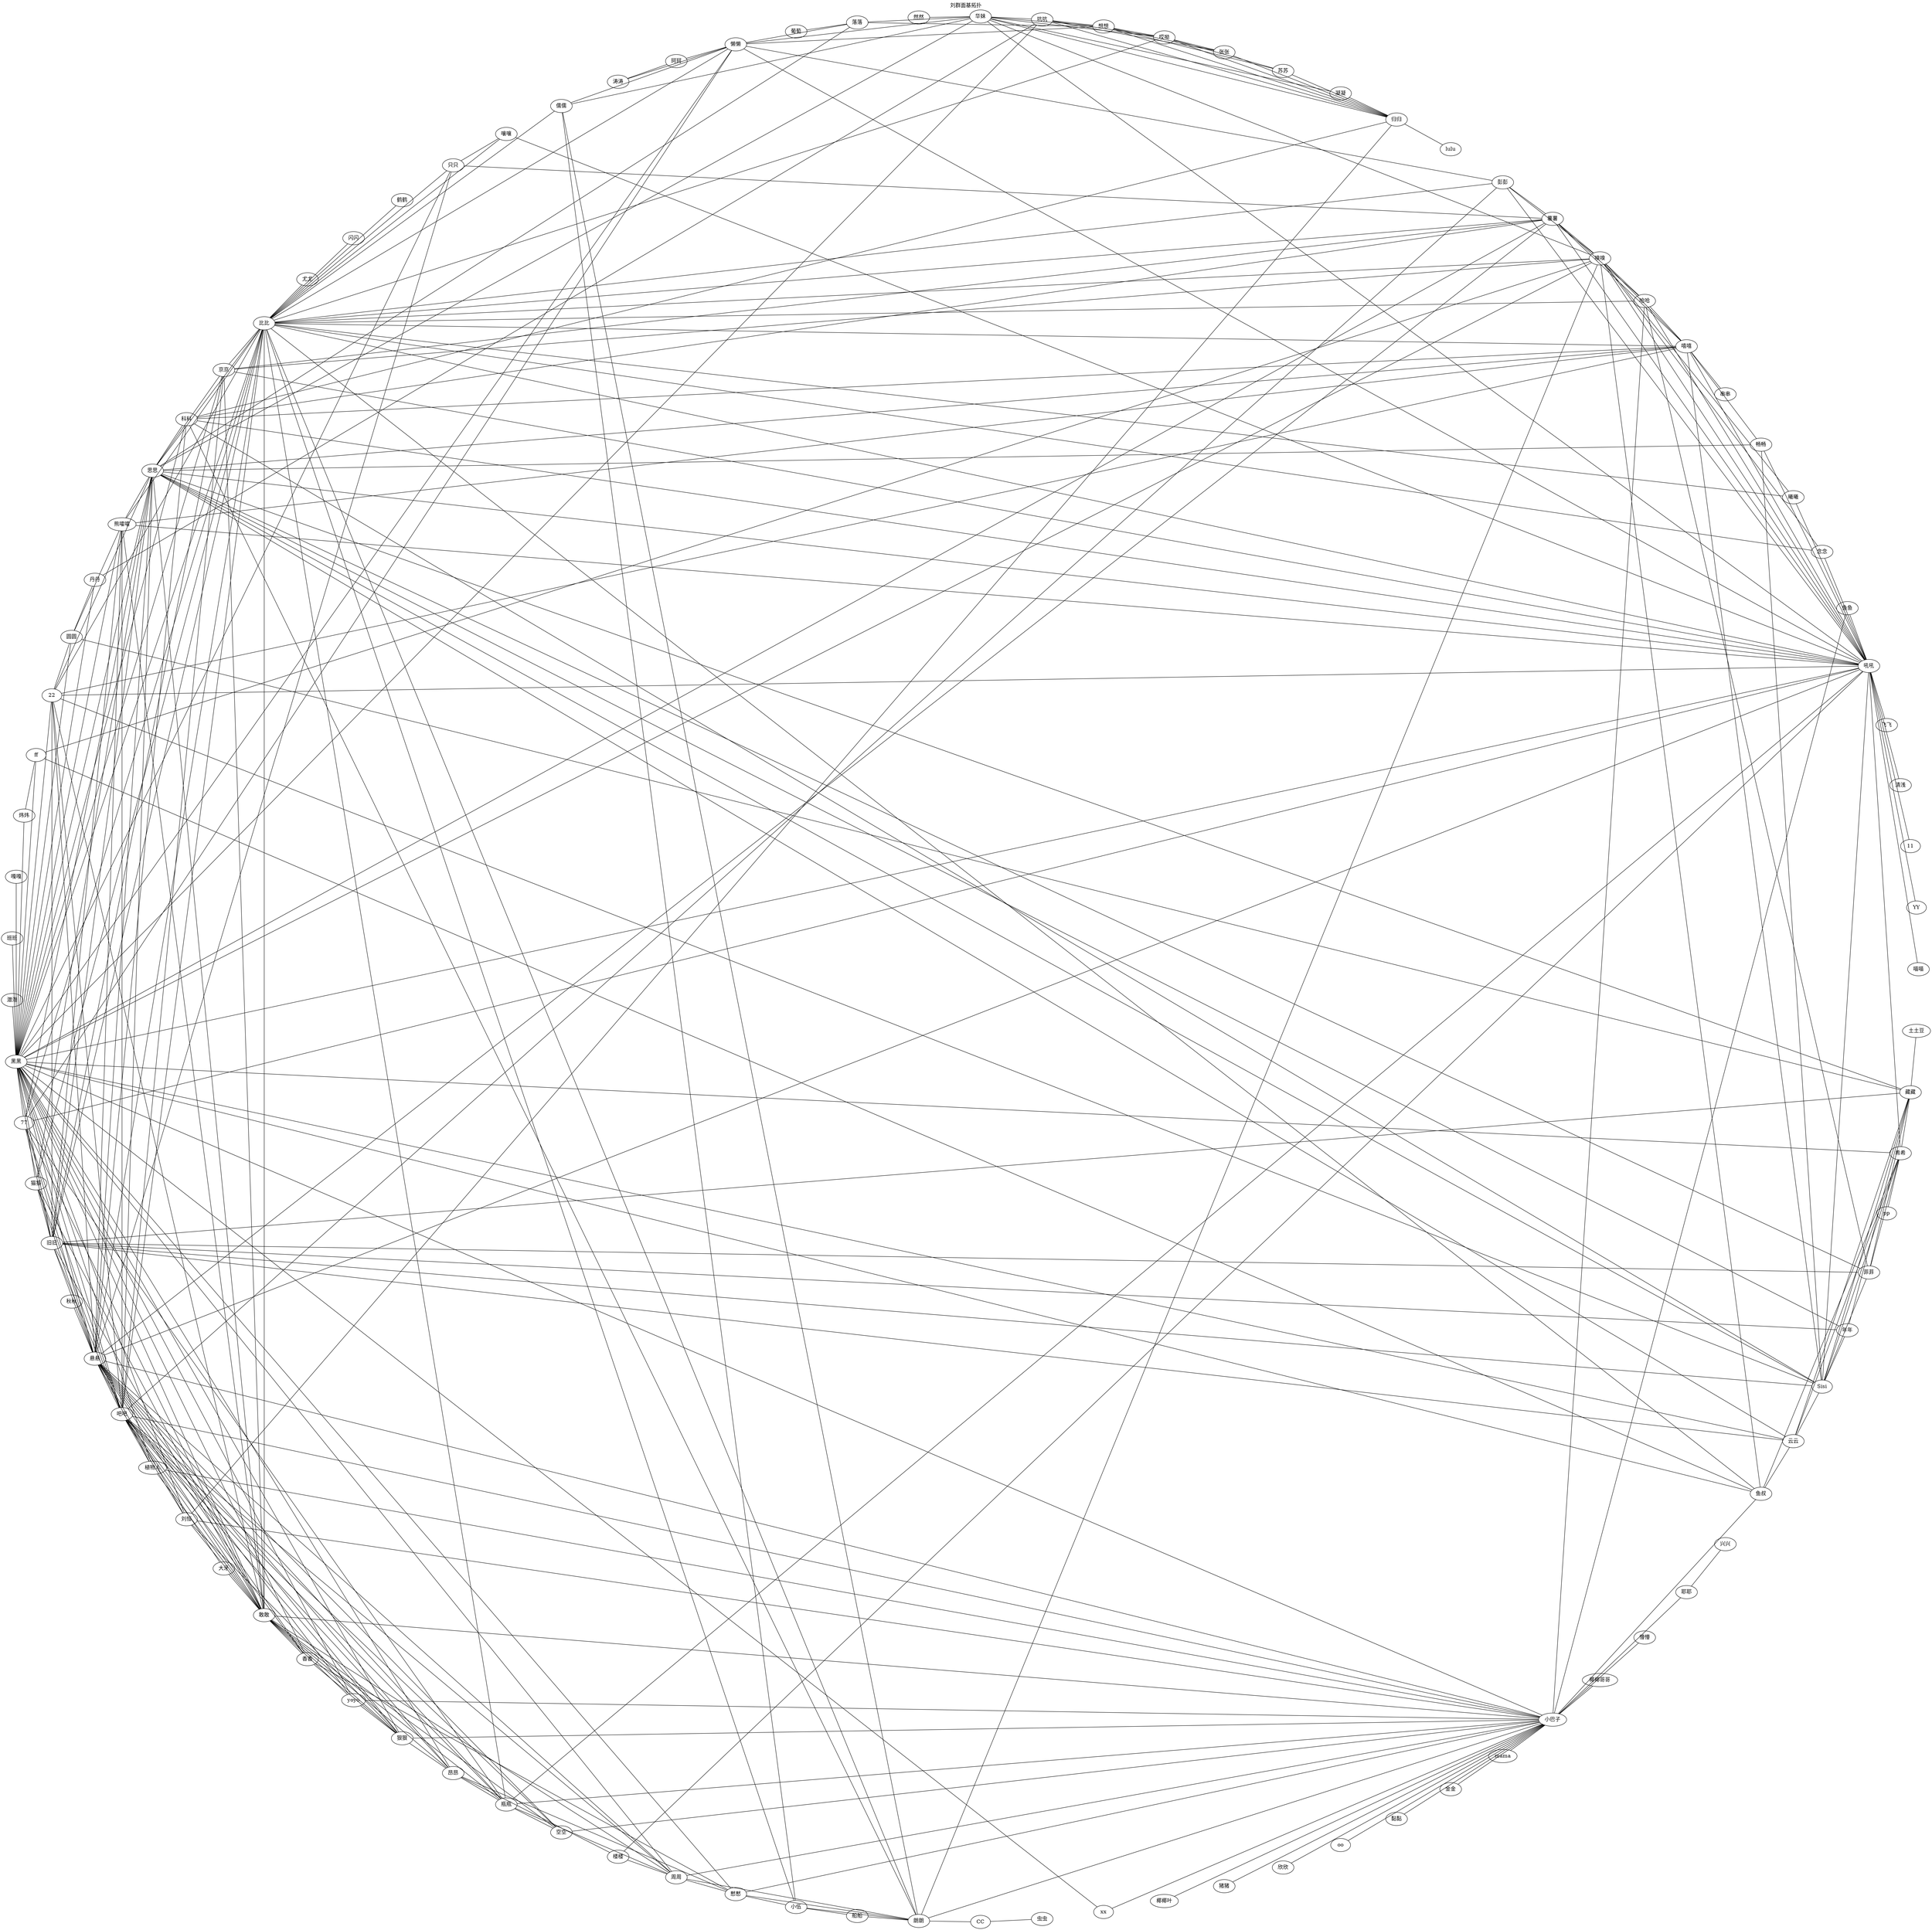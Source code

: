 
strict graph {

    label="刘群面基拓扑"
    labelloc="t"
    layout="circo"
    oneblock=true

    
    藏藏 -- 希希
藏藏 -- 云云
藏藏 -- Sisi
藏藏 -- 思思
藏藏 -- 年年
藏藏 -- 旧旧
藏藏 -- 圆圆
藏藏 -- 菲菲
藏藏 -- 土土豆
比比 -- 吼吼
比比 -- 只只
比比 -- 嚷嚷
比比 -- 瓶瓶
比比 -- 吧吧
比比 -- 彭彭
比比 -- 鹤鹤
比比 -- 小伍
比比 -- 闪闪
比比 -- 尤尤
比比 -- 敢敢
比比 -- 悬悬
比比 -- 猫猫
比比 -- 旧旧
比比 -- 黑黑
比比 -- 77
比比 -- 思思
比比 -- 22
比比 -- 熊嚯嚯
比比 -- 京京
比比 -- 哎呦
比比 -- 朗朗
比比 -- 儒儒
比比 -- 懒懒
比比 -- 嘻嘻
比比 -- 嗅嗅
比比 -- 哈哈
比比 -- 薯薯
比比 -- 鱼叔
比比 -- 曦曦
比比 -- 念念
旧旧 -- 藏藏
旧旧 -- 思思
旧旧 -- Sisi
旧旧 -- 云云
旧旧 -- 年年
旧旧 -- 菲菲
旧旧 -- 比比
旧旧 -- 吧吧
旧旧 -- 敢敢
旧旧 -- 黑黑
旧旧 -- 77
旧旧 -- 悬悬
旧旧 -- 猫猫
旧旧 -- 22
旧旧 -- 熊嚯嚯
旧旧 -- 京京
圆圆 -- 黑黑
圆圆 -- 藏藏
圆圆 -- 丹丹
圆圆 -- 熊嚯嚯
圆圆 -- 22
ff -- 嗅嗅
ff -- 黑黑
ff -- 鱼叔
懒懒 -- 77
懒懒 -- 黑黑
懒懒 -- 吼吼
敢敢 -- 吧吧
敢敢 -- 空空
敢敢 -- 周周
敢敢 -- 小巴子
敢敢 -- 比比
敢敢 -- 瓶瓶
敢敢 -- 旧旧
敢敢 -- 黑黑
敢敢 -- 悬悬
敢敢 -- 77
敢敢 -- 猫猫
敢敢 -- 22
敢敢 -- 熊嚯嚯
敢敢 -- 京京
敢敢 -- 昂昂
敢敢 -- 狠狠
敢敢 -- 香香
敢敢 -- 思思
敢敢 -- 刘恒
敢敢 -- 植物人
敢敢 -- yoyo
敢敢 -- 大牙
瓶瓶 -- 吧吧
瓶瓶 -- 敢敢
瓶瓶 -- 周周
瓶瓶 -- 空空
瓶瓶 -- 吼吼
瓶瓶 -- 77
瓶瓶 -- 悬悬
瓶瓶 -- 昂昂
瓶瓶 -- 小巴子
瓶瓶 -- 比比
串串 -- 嘻嘻
朗朗 -- CC
朗朗 -- 小伍
朗朗 -- 船船
朗朗 -- 周周
朗朗 -- 儒儒
朗朗 -- 科科
朗朗 -- 嗅嗅
朗朗 -- 比比
朗朗 -- 慭慭
狠狠 -- 吧吧
狠狠 -- 小巴子
狠狠 -- 黑黑
狠狠 -- 香香
狠狠 -- 刘恒
狠狠 -- 昂昂
狠狠 -- 敢敢
狠狠 -- yoyo
狠狠 -- 悬悬
吧吧 -- 植物人
吧吧 -- 比比
吧吧 -- 敢敢
吧吧 -- 黑黑
吧吧 -- 悬悬
吧吧 -- 周周
吧吧 -- 空空
吧吧 -- 大牙
吧吧 -- 77
吧吧 -- 昂昂
吧吧 -- 京京
吧吧 -- 22
吧吧 -- 熊嚯嚯
吧吧 -- 刘恒
吧吧 -- 香香
吧吧 -- 狠狠
吧吧 -- 瓶瓶
吧吧 -- 猫猫
吧吧 -- 旧旧
吧吧 -- 思思
吧吧 -- 彭彭
吧吧 -- 小巴子
Sisi -- 吼吼
Sisi -- 嘻嘻
Sisi -- 科科
Sisi -- 思思
Sisi -- 22
Sisi -- 畅畅
Sisi -- 旧旧
Sisi -- 希希
Sisi -- 年年
Sisi -- 云云
Sisi -- 菲菲
Sisi -- 藏藏
小伍 -- 慭慭
小伍 -- 朗朗
小伍 -- 儒儒
小伍 -- 比比
小伍 -- 船船
CC -- 朗朗
CC -- 虫虫
悬悬 -- 香香
悬悬 -- 旧旧
悬悬 -- 77
悬悬 -- 黑黑
悬悬 -- 只只
悬悬 -- 吼吼
悬悬 -- 科科
悬悬 -- 22
悬悬 -- 比比
悬悬 -- 猫猫
悬悬 -- 吧吧
悬悬 -- 小巴子
悬悬 -- 刘恒
悬悬 -- 熊嚯嚯
悬悬 -- 秋秋
悬悬 -- 敢敢
悬悬 -- yoyo
悬悬 -- 思思
悬悬 -- 周周
悬悬 -- 空空
悬悬 -- 昂昂
悬悬 -- 植物人
悬悬 -- 瓶瓶
悬悬 -- 狠狠
希希 -- 黑黑
希希 -- 藏藏
希希 -- 菲菲
希希 -- 云云
希希 -- Sisi
希希 -- 鱼叔
希希 -- 吼吼
希希 -- pp
嘻嘻 -- 吼吼
嘻嘻 -- 科科
嘻嘻 -- Sisi
嘻嘻 -- 思思
嘻嘻 -- 串串
嘻嘻 -- 畅畅
嘻嘻 -- 22
嘻嘻 -- 熊嚯嚯
嘻嘻 -- 哈哈
落落 -- 思思
落落 -- 葡萄
落落 -- 想想
落落 -- 懒懒
落落 -- 华妹
思思 -- 藏藏
思思 -- 旧旧
思思 -- Sisi
思思 -- 云云
思思 -- 年年
思思 -- 菲菲
思思 -- 比比
思思 -- 吧吧
思思 -- 敢敢
思思 -- 黑黑
思思 -- 77
思思 -- 悬悬
思思 -- 猫猫
思思 -- 22
思思 -- 熊嚯嚯
思思 -- 京京
思思 -- 吼吼
思思 -- 科科
思思 -- 嘻嘻
思思 -- 畅畅
思思 -- 落落
思思 -- 华妹
吼吼 -- 比比
吼吼 -- 黑黑
吼吼 -- 嚷嚷
吼吼 -- 科科
吼吼 -- 薯薯
吼吼 -- 悬悬
吼吼 -- 嘻嘻
吼吼 -- 22
吼吼 -- 熊嚯嚯
吼吼 -- 思思
吼吼 -- 畅畅
吼吼 -- 喵喵
吼吼 -- Sisi
吼吼 -- YY
吼吼 -- 77
吼吼 -- 懒懒
吼吼 -- 11
吼吼 -- 瓶瓶
吼吼 -- 楼楼
吼吼 -- 清浅
吼吼 -- 飞飞
吼吼 -- 华妹
吼吼 -- 彭彭
吼吼 -- 哈哈
吼吼 -- 鱼鱼
吼吼 -- 曦曦
吼吼 -- 嗅嗅
吼吼 -- 念念
吼吼 -- 京京
归归 -- 哎呦
归归 -- 刘恒
归归 -- 苏苏
归归 -- lulu
归归 -- 凝凝
归归 -- 科科
归归 -- 想想
归归 -- 坑坑
归归 -- 华妹
归归 -- 张张
慭慭 -- 小伍
慭慭 -- 昂昂
慭慭 -- 周周
慭慭 -- 小巴子
慭慭 -- 香香
慭慭 -- 黑黑
哎呦 -- 华妹
哎呦 -- 归归
嚷嚷 -- 只只
嚷嚷 -- 比比
嚷嚷 -- 吼吼
华妹 -- 哎呦
华妹 -- 落落
华妹 -- 然然
华妹 -- 思思
华妹 -- 凝凝
云云 -- 鱼叔
鱼叔 -- 嗅嗅
鱼叔 -- 黑黑
鱼叔 -- 希希
薯薯 -- 黑黑
薯薯 -- 悬悬
薯薯 -- 只只
薯薯 -- 吼吼
薯薯 -- 科科
薯薯 -- 比比
薯薯 -- 彭彭
薯薯 -- 嘻嘻
薯薯 -- 哈哈
薯薯 -- 嗅嗅
薯薯 -- 京京
黑黑 -- 悬悬
黑黑 -- 吼吼
黑黑 -- 科科
黑黑 -- 薯薯
黑黑 -- 只只
黑黑 -- 嘎嘎
黑黑 -- 吧吧
黑黑 -- 敢敢
黑黑 -- 昂昂
黑黑 -- 周周
黑黑 -- 慭慭
黑黑 -- 刘恒
黑黑 -- 香香
黑黑 -- 狠狠
黑黑 -- 圆圆
黑黑 -- 77
黑黑 -- 猫猫
黑黑 -- 旧旧
黑黑 -- 比比
黑黑 -- 思思
黑黑 -- 22
黑黑 -- 熊嚯嚯
黑黑 -- yoyo
黑黑 -- 京京
黑黑 -- 希希
黑黑 -- 班班
黑黑 -- 植物人
黑黑 -- 云云
黑黑 -- 鱼叔
黑黑 -- ff
黑黑 -- 小巴子
黑黑 -- 嗅嗅
黑黑 -- xx
黑黑 -- 懒懒
小巴子 -- 周周
小巴子 -- 吧吧
小巴子 -- 植物人
小巴子 -- 敢敢
小巴子 -- 刘恒
小巴子 -- 瓶瓶
小巴子 -- 黑黑
小巴子 -- 狠狠
小巴子 -- 悬悬
小巴子 -- 空空
小巴子 -- 慭慭
小巴子 -- 椰椰叶
ff -- 炜炜
黑黑 -- 炜炜
想想 -- 归归
想想 -- 哎呦
哈哈 -- 菲菲
想想 -- 坑坑
想想 -- 落落
涛涛 -- 懒懒
楼楼 -- 昂昂
楼楼 -- 周周
想想 -- 华妹
想想 -- 苏苏
想想 -- 张张
黑黑 -- 潜潜
黑黑 -- 丹丹
懒懒 -- 彭彭
想想 -- 懒懒
懒懒 -- 华妹
懒懒 -- 儒儒
懒懒 -- 想想
华妹 -- 儒儒
坑坑 -- 黑黑
坑坑 -- 丹丹
坑坑 -- 想想
坑坑 -- 归归
坑坑 -- 哎呦
坑坑 -- 华妹
坑坑 -- 张张
哎呦 -- 苏苏
哎呦 -- 张张
哎呦 -- 坑坑
哎呦 -- 想想
儒儒 -- 朗朗
儒儒 -- 比比
儒儒 -- 小伍
儒儒 -- 华妹
儒儒 -- 懒懒
珂珂 -- 涛涛
珂珂 -- 懒懒
小巴子 -- 猪猪
小巴子 -- 欣欣
小巴子 -- oo
小巴子 -- 哈哈
小巴子 -- 朗朗
小巴子 -- yoyo
小巴子 -- 黏黏
小巴子 -- xx
小巴子 -- 金金
小巴子 -- mama
小巴子 -- 耶耶
小巴子 -- 懵懵
小巴子 -- 椰椰哥哥
嗅嗅 -- ff
嗅嗅 -- 黑黑
嗅嗅 -- 鱼叔
嗅嗅 -- 朗朗
嗅嗅 -- 彭彭
嗅嗅 -- 哈哈
嗅嗅 -- 比比
嗅嗅 -- 嘻嘻
嗅嗅 -- 吼吼
嗅嗅 -- 薯薯
嗅嗅 -- 曦曦
嗅嗅 -- 京京
嗅嗅 -- 念念
嗅嗅 -- 华妹
兴兴 -- 耶耶
小巴子 -- 鱼鱼
鱼叔 -- 云云
鱼叔 -- 小巴子
鱼叔 -- ff
藏藏 -- 希希
藏藏 -- 云云
藏藏 -- Sisi
藏藏 -- 思思
藏藏 -- 年年
藏藏 -- 旧旧
藏藏 -- 圆圆
藏藏 -- 菲菲
藏藏 -- 土土豆
比比 -- 吼吼
比比 -- 只只
比比 -- 嚷嚷
比比 -- 瓶瓶
比比 -- 吧吧
比比 -- 彭彭
比比 -- 鹤鹤
比比 -- 小伍
比比 -- 闪闪
比比 -- 尤尤
比比 -- 敢敢
比比 -- 悬悬
比比 -- 猫猫
比比 -- 旧旧
比比 -- 黑黑
比比 -- 77
比比 -- 思思
比比 -- 22
比比 -- 熊嚯嚯
比比 -- 京京
比比 -- 哎呦
比比 -- 朗朗
比比 -- 儒儒
比比 -- 懒懒
比比 -- 嘻嘻
比比 -- 嗅嗅
比比 -- 哈哈
比比 -- 薯薯
比比 -- 鱼叔
比比 -- 曦曦
比比 -- 念念
旧旧 -- 藏藏
旧旧 -- 思思
旧旧 -- Sisi
旧旧 -- 云云
旧旧 -- 年年
旧旧 -- 菲菲
旧旧 -- 比比
旧旧 -- 吧吧
旧旧 -- 敢敢
旧旧 -- 黑黑
旧旧 -- 77
旧旧 -- 悬悬
旧旧 -- 猫猫
旧旧 -- 22
旧旧 -- 熊嚯嚯
旧旧 -- 京京
圆圆 -- 黑黑
圆圆 -- 藏藏
圆圆 -- 丹丹
圆圆 -- 熊嚯嚯
圆圆 -- 22
ff -- 嗅嗅
ff -- 黑黑
ff -- 鱼叔
懒懒 -- 77
懒懒 -- 黑黑
懒懒 -- 吼吼
敢敢 -- 吧吧
敢敢 -- 空空
敢敢 -- 周周
敢敢 -- 小巴子
敢敢 -- 比比
敢敢 -- 瓶瓶
敢敢 -- 旧旧
敢敢 -- 黑黑
敢敢 -- 悬悬
敢敢 -- 77
敢敢 -- 猫猫
敢敢 -- 22
敢敢 -- 熊嚯嚯
敢敢 -- 京京
敢敢 -- 昂昂
敢敢 -- 狠狠
敢敢 -- 香香
敢敢 -- 思思
敢敢 -- 刘恒
敢敢 -- 植物人
敢敢 -- yoyo
敢敢 -- 大牙
瓶瓶 -- 吧吧
瓶瓶 -- 敢敢
瓶瓶 -- 周周
瓶瓶 -- 空空
瓶瓶 -- 吼吼
瓶瓶 -- 77
瓶瓶 -- 悬悬
瓶瓶 -- 昂昂
瓶瓶 -- 小巴子
瓶瓶 -- 比比
串串 -- 嘻嘻
朗朗 -- CC
朗朗 -- 小伍
朗朗 -- 船船
朗朗 -- 周周
朗朗 -- 儒儒
朗朗 -- 科科
朗朗 -- 嗅嗅
朗朗 -- 比比
朗朗 -- 慭慭
狠狠 -- 吧吧
狠狠 -- 小巴子
狠狠 -- 黑黑
狠狠 -- 香香
狠狠 -- 刘恒
狠狠 -- 昂昂
狠狠 -- 敢敢
狠狠 -- yoyo
狠狠 -- 悬悬
吧吧 -- 植物人
吧吧 -- 比比
吧吧 -- 敢敢
吧吧 -- 黑黑
吧吧 -- 悬悬
吧吧 -- 周周
吧吧 -- 空空
吧吧 -- 大牙
吧吧 -- 77
吧吧 -- 昂昂
吧吧 -- 京京
吧吧 -- 22
吧吧 -- 熊嚯嚯
吧吧 -- 刘恒
吧吧 -- 香香
吧吧 -- 狠狠
吧吧 -- 瓶瓶
吧吧 -- 猫猫
吧吧 -- 旧旧
吧吧 -- 思思
吧吧 -- 彭彭
吧吧 -- 小巴子
Sisi -- 吼吼
Sisi -- 嘻嘻
Sisi -- 科科
Sisi -- 思思
Sisi -- 22
Sisi -- 畅畅
Sisi -- 旧旧
Sisi -- 希希
Sisi -- 年年
Sisi -- 云云
Sisi -- 菲菲
Sisi -- 藏藏
小伍 -- 慭慭
小伍 -- 朗朗
小伍 -- 儒儒
小伍 -- 比比
小伍 -- 船船
CC -- 朗朗
CC -- 虫虫
悬悬 -- 香香
悬悬 -- 旧旧
悬悬 -- 77
悬悬 -- 黑黑
悬悬 -- 只只
悬悬 -- 吼吼
悬悬 -- 科科
悬悬 -- 22
悬悬 -- 比比
悬悬 -- 猫猫
悬悬 -- 吧吧
悬悬 -- 小巴子
悬悬 -- 刘恒
悬悬 -- 熊嚯嚯
悬悬 -- 秋秋
悬悬 -- 敢敢
悬悬 -- yoyo
悬悬 -- 思思
悬悬 -- 周周
悬悬 -- 空空
悬悬 -- 昂昂
悬悬 -- 植物人
悬悬 -- 瓶瓶
悬悬 -- 狠狠
希希 -- 黑黑
希希 -- 藏藏
希希 -- 菲菲
希希 -- 云云
希希 -- Sisi
希希 -- 鱼叔
希希 -- 吼吼
希希 -- pp
嘻嘻 -- 吼吼
嘻嘻 -- 科科
嘻嘻 -- Sisi
嘻嘻 -- 思思
嘻嘻 -- 串串
嘻嘻 -- 畅畅
嘻嘻 -- 22
嘻嘻 -- 熊嚯嚯
嘻嘻 -- 哈哈
落落 -- 思思
落落 -- 葡萄
落落 -- 想想
落落 -- 懒懒
落落 -- 华妹
思思 -- 藏藏
思思 -- 旧旧
思思 -- Sisi
思思 -- 云云
思思 -- 年年
思思 -- 菲菲
思思 -- 比比
思思 -- 吧吧
思思 -- 敢敢
思思 -- 黑黑
思思 -- 77
思思 -- 悬悬
思思 -- 猫猫
思思 -- 22
思思 -- 熊嚯嚯
思思 -- 京京
思思 -- 吼吼
思思 -- 科科
思思 -- 嘻嘻
思思 -- 畅畅
思思 -- 落落
思思 -- 华妹
吼吼 -- 比比
吼吼 -- 黑黑
吼吼 -- 嚷嚷
吼吼 -- 科科
吼吼 -- 薯薯
吼吼 -- 悬悬
吼吼 -- 嘻嘻
吼吼 -- 22
吼吼 -- 熊嚯嚯
吼吼 -- 思思
吼吼 -- 畅畅
吼吼 -- 喵喵
吼吼 -- Sisi
吼吼 -- YY
吼吼 -- 77
吼吼 -- 懒懒
吼吼 -- 11
吼吼 -- 瓶瓶
吼吼 -- 楼楼
吼吼 -- 清浅
吼吼 -- 飞飞
吼吼 -- 华妹
吼吼 -- 彭彭
吼吼 -- 哈哈
吼吼 -- 鱼鱼
吼吼 -- 曦曦
吼吼 -- 嗅嗅
吼吼 -- 念念
吼吼 -- 京京
归归 -- 哎呦
归归 -- 刘恒
归归 -- 苏苏
归归 -- lulu
归归 -- 凝凝
归归 -- 科科
归归 -- 想想
归归 -- 坑坑
归归 -- 华妹
归归 -- 张张
慭慭 -- 小伍
慭慭 -- 昂昂
慭慭 -- 周周
慭慭 -- 小巴子
慭慭 -- 香香
慭慭 -- 黑黑
哎呦 -- 华妹
哎呦 -- 归归
嚷嚷 -- 只只
嚷嚷 -- 比比
嚷嚷 -- 吼吼
华妹 -- 哎呦
华妹 -- 落落
华妹 -- 然然
华妹 -- 思思
华妹 -- 凝凝
云云 -- 鱼叔
鱼叔 -- 嗅嗅
鱼叔 -- 黑黑
鱼叔 -- 希希
薯薯 -- 黑黑
薯薯 -- 悬悬
薯薯 -- 只只
薯薯 -- 吼吼
薯薯 -- 科科
薯薯 -- 比比
薯薯 -- 彭彭
薯薯 -- 嘻嘻
薯薯 -- 哈哈
薯薯 -- 嗅嗅
薯薯 -- 京京
黑黑 -- 悬悬
黑黑 -- 吼吼
黑黑 -- 科科
黑黑 -- 薯薯
黑黑 -- 只只
黑黑 -- 嘎嘎
黑黑 -- 吧吧
黑黑 -- 敢敢
黑黑 -- 昂昂
黑黑 -- 周周
黑黑 -- 慭慭
黑黑 -- 刘恒
黑黑 -- 香香
黑黑 -- 狠狠
黑黑 -- 圆圆
黑黑 -- 77
黑黑 -- 猫猫
黑黑 -- 旧旧
黑黑 -- 比比
黑黑 -- 思思
黑黑 -- 22
黑黑 -- 熊嚯嚯
黑黑 -- yoyo
黑黑 -- 京京
黑黑 -- 希希
黑黑 -- 班班
黑黑 -- 植物人
黑黑 -- 云云
黑黑 -- 鱼叔
黑黑 -- ff
黑黑 -- 小巴子
黑黑 -- 嗅嗅
黑黑 -- xx
黑黑 -- 懒懒
小巴子 -- 周周
小巴子 -- 吧吧
小巴子 -- 植物人
小巴子 -- 敢敢
小巴子 -- 刘恒
小巴子 -- 瓶瓶
小巴子 -- 黑黑
小巴子 -- 狠狠
小巴子 -- 悬悬
小巴子 -- 空空
小巴子 -- 慭慭
小巴子 -- 椰椰叶
ff -- 炜炜
黑黑 -- 炜炜
想想 -- 归归
想想 -- 哎呦
哈哈 -- 菲菲
想想 -- 坑坑
想想 -- 落落
涛涛 -- 懒懒
楼楼 -- 昂昂
楼楼 -- 周周
想想 -- 华妹
想想 -- 苏苏
想想 -- 张张
黑黑 -- 潜潜
黑黑 -- 丹丹
懒懒 -- 彭彭
想想 -- 懒懒
懒懒 -- 华妹
懒懒 -- 儒儒
懒懒 -- 想想
华妹 -- 儒儒
坑坑 -- 黑黑
坑坑 -- 丹丹
坑坑 -- 想想
坑坑 -- 归归
坑坑 -- 哎呦
坑坑 -- 华妹
坑坑 -- 张张
哎呦 -- 苏苏
哎呦 -- 张张
哎呦 -- 坑坑
哎呦 -- 想想
儒儒 -- 朗朗
儒儒 -- 比比
儒儒 -- 小伍
儒儒 -- 华妹
儒儒 -- 懒懒
珂珂 -- 涛涛
珂珂 -- 懒懒
小巴子 -- 猪猪
小巴子 -- 欣欣
小巴子 -- oo
小巴子 -- 哈哈
小巴子 -- 朗朗
小巴子 -- yoyo
小巴子 -- 黏黏
小巴子 -- xx
小巴子 -- 金金
小巴子 -- mama
小巴子 -- 耶耶
小巴子 -- 懵懵
小巴子 -- 椰椰哥哥
嗅嗅 -- ff
嗅嗅 -- 黑黑
嗅嗅 -- 鱼叔
嗅嗅 -- 朗朗
嗅嗅 -- 彭彭
嗅嗅 -- 哈哈
嗅嗅 -- 比比
嗅嗅 -- 嘻嘻
嗅嗅 -- 吼吼
嗅嗅 -- 薯薯
嗅嗅 -- 曦曦
嗅嗅 -- 京京
嗅嗅 -- 念念
嗅嗅 -- 华妹
兴兴 -- 耶耶
小巴子 -- 鱼鱼
鱼叔 -- 云云
鱼叔 -- 小巴子
鱼叔 -- ff
藏藏 -- 希希
藏藏 -- 云云
藏藏 -- Sisi
藏藏 -- 思思
藏藏 -- 年年
藏藏 -- 旧旧
藏藏 -- 圆圆
藏藏 -- 菲菲
藏藏 -- 土土豆
比比 -- 吼吼
比比 -- 只只
比比 -- 嚷嚷
比比 -- 瓶瓶
比比 -- 吧吧
比比 -- 彭彭
比比 -- 鹤鹤
比比 -- 小伍
比比 -- 闪闪
比比 -- 尤尤
比比 -- 敢敢
比比 -- 悬悬
比比 -- 猫猫
比比 -- 旧旧
比比 -- 黑黑
比比 -- 77
比比 -- 思思
比比 -- 22
比比 -- 熊嚯嚯
比比 -- 京京
比比 -- 哎呦
比比 -- 朗朗
比比 -- 儒儒
比比 -- 懒懒
比比 -- 嘻嘻
比比 -- 嗅嗅
比比 -- 哈哈
比比 -- 薯薯
比比 -- 鱼叔
比比 -- 曦曦
比比 -- 念念
旧旧 -- 藏藏
旧旧 -- 思思
旧旧 -- Sisi
旧旧 -- 云云
旧旧 -- 年年
旧旧 -- 菲菲
旧旧 -- 比比
旧旧 -- 吧吧
旧旧 -- 敢敢
旧旧 -- 黑黑
旧旧 -- 77
旧旧 -- 悬悬
旧旧 -- 猫猫
旧旧 -- 22
旧旧 -- 熊嚯嚯
旧旧 -- 京京
圆圆 -- 黑黑
圆圆 -- 藏藏
圆圆 -- 丹丹
圆圆 -- 熊嚯嚯
圆圆 -- 22
ff -- 嗅嗅
ff -- 黑黑
ff -- 鱼叔
懒懒 -- 77
懒懒 -- 黑黑
懒懒 -- 吼吼
敢敢 -- 吧吧
敢敢 -- 空空
敢敢 -- 周周
敢敢 -- 小巴子
敢敢 -- 比比
敢敢 -- 瓶瓶
敢敢 -- 旧旧
敢敢 -- 黑黑
敢敢 -- 悬悬
敢敢 -- 77
敢敢 -- 猫猫
敢敢 -- 22
敢敢 -- 熊嚯嚯
敢敢 -- 京京
敢敢 -- 昂昂
敢敢 -- 狠狠
敢敢 -- 香香
敢敢 -- 思思
敢敢 -- 刘恒
敢敢 -- 植物人
敢敢 -- yoyo
敢敢 -- 大牙
瓶瓶 -- 吧吧
瓶瓶 -- 敢敢
瓶瓶 -- 周周
瓶瓶 -- 空空
瓶瓶 -- 吼吼
瓶瓶 -- 77
瓶瓶 -- 悬悬
瓶瓶 -- 昂昂
瓶瓶 -- 小巴子
瓶瓶 -- 比比
串串 -- 嘻嘻
朗朗 -- CC
朗朗 -- 小伍
朗朗 -- 船船
朗朗 -- 周周
朗朗 -- 儒儒
朗朗 -- 科科
朗朗 -- 嗅嗅
朗朗 -- 比比
朗朗 -- 慭慭
狠狠 -- 吧吧
狠狠 -- 小巴子
狠狠 -- 黑黑
狠狠 -- 香香
狠狠 -- 刘恒
狠狠 -- 昂昂
狠狠 -- 敢敢
狠狠 -- yoyo
狠狠 -- 悬悬
吧吧 -- 植物人
吧吧 -- 比比
吧吧 -- 敢敢
吧吧 -- 黑黑
吧吧 -- 悬悬
吧吧 -- 周周
吧吧 -- 空空
吧吧 -- 大牙
吧吧 -- 77
吧吧 -- 昂昂
吧吧 -- 京京
吧吧 -- 22
吧吧 -- 熊嚯嚯
吧吧 -- 刘恒
吧吧 -- 香香
吧吧 -- 狠狠
吧吧 -- 瓶瓶
吧吧 -- 猫猫
吧吧 -- 旧旧
吧吧 -- 思思
吧吧 -- 彭彭
吧吧 -- 小巴子
Sisi -- 吼吼
Sisi -- 嘻嘻
Sisi -- 科科
Sisi -- 思思
Sisi -- 22
Sisi -- 畅畅
Sisi -- 旧旧
Sisi -- 希希
Sisi -- 年年
Sisi -- 云云
Sisi -- 菲菲
Sisi -- 藏藏
小伍 -- 慭慭
小伍 -- 朗朗
小伍 -- 儒儒
小伍 -- 比比
小伍 -- 船船
CC -- 朗朗
CC -- 虫虫
悬悬 -- 香香
悬悬 -- 旧旧
悬悬 -- 77
悬悬 -- 黑黑
悬悬 -- 只只
悬悬 -- 吼吼
悬悬 -- 科科
悬悬 -- 22
悬悬 -- 比比
悬悬 -- 猫猫
悬悬 -- 吧吧
悬悬 -- 小巴子
悬悬 -- 刘恒
悬悬 -- 熊嚯嚯
悬悬 -- 秋秋
悬悬 -- 敢敢
悬悬 -- yoyo
悬悬 -- 思思
悬悬 -- 周周
悬悬 -- 空空
悬悬 -- 昂昂
悬悬 -- 植物人
悬悬 -- 瓶瓶
悬悬 -- 狠狠
希希 -- 黑黑
希希 -- 藏藏
希希 -- 菲菲
希希 -- 云云
希希 -- Sisi
希希 -- 鱼叔
希希 -- 吼吼
希希 -- pp
嘻嘻 -- 吼吼
嘻嘻 -- 科科
嘻嘻 -- Sisi
嘻嘻 -- 思思
嘻嘻 -- 串串
嘻嘻 -- 畅畅
嘻嘻 -- 22
嘻嘻 -- 熊嚯嚯
嘻嘻 -- 哈哈
落落 -- 思思
落落 -- 葡萄
落落 -- 想想
落落 -- 懒懒
落落 -- 华妹
思思 -- 藏藏
思思 -- 旧旧
思思 -- Sisi
思思 -- 云云
思思 -- 年年
思思 -- 菲菲
思思 -- 比比
思思 -- 吧吧
思思 -- 敢敢
思思 -- 黑黑
思思 -- 77
思思 -- 悬悬
思思 -- 猫猫
思思 -- 22
思思 -- 熊嚯嚯
思思 -- 京京
思思 -- 吼吼
思思 -- 科科
思思 -- 嘻嘻
思思 -- 畅畅
思思 -- 落落
思思 -- 华妹
吼吼 -- 比比
吼吼 -- 黑黑
吼吼 -- 嚷嚷
吼吼 -- 科科
吼吼 -- 薯薯
吼吼 -- 悬悬
吼吼 -- 嘻嘻
吼吼 -- 22
吼吼 -- 熊嚯嚯
吼吼 -- 思思
吼吼 -- 畅畅
吼吼 -- 喵喵
吼吼 -- Sisi
吼吼 -- YY
吼吼 -- 77
吼吼 -- 懒懒
吼吼 -- 11
吼吼 -- 瓶瓶
吼吼 -- 楼楼
吼吼 -- 清浅
吼吼 -- 飞飞
吼吼 -- 华妹
吼吼 -- 彭彭
吼吼 -- 哈哈
吼吼 -- 鱼鱼
吼吼 -- 曦曦
吼吼 -- 嗅嗅
吼吼 -- 念念
吼吼 -- 京京
归归 -- 哎呦
归归 -- 刘恒
归归 -- 苏苏
归归 -- lulu
归归 -- 凝凝
归归 -- 科科
归归 -- 想想
归归 -- 坑坑
归归 -- 华妹
归归 -- 张张
慭慭 -- 小伍
慭慭 -- 昂昂
慭慭 -- 周周
慭慭 -- 小巴子
慭慭 -- 香香
慭慭 -- 黑黑
哎呦 -- 华妹
哎呦 -- 归归
嚷嚷 -- 只只
嚷嚷 -- 比比
嚷嚷 -- 吼吼
华妹 -- 哎呦
华妹 -- 落落
华妹 -- 然然
华妹 -- 思思
华妹 -- 凝凝
云云 -- 鱼叔
鱼叔 -- 嗅嗅
鱼叔 -- 黑黑
鱼叔 -- 希希
薯薯 -- 黑黑
薯薯 -- 悬悬
薯薯 -- 只只
薯薯 -- 吼吼
薯薯 -- 科科
薯薯 -- 比比
薯薯 -- 彭彭
薯薯 -- 嘻嘻
薯薯 -- 哈哈
薯薯 -- 嗅嗅
薯薯 -- 京京
黑黑 -- 悬悬
黑黑 -- 吼吼
黑黑 -- 科科
黑黑 -- 薯薯
黑黑 -- 只只
黑黑 -- 嘎嘎
黑黑 -- 吧吧
黑黑 -- 敢敢
黑黑 -- 昂昂
黑黑 -- 周周
黑黑 -- 慭慭
黑黑 -- 刘恒
黑黑 -- 香香
黑黑 -- 狠狠
黑黑 -- 圆圆
黑黑 -- 77
黑黑 -- 猫猫
黑黑 -- 旧旧
黑黑 -- 比比
黑黑 -- 思思
黑黑 -- 22
黑黑 -- 熊嚯嚯
黑黑 -- yoyo
黑黑 -- 京京
黑黑 -- 希希
黑黑 -- 班班
黑黑 -- 植物人
黑黑 -- 云云
黑黑 -- 鱼叔
黑黑 -- ff
黑黑 -- 小巴子
黑黑 -- 嗅嗅
黑黑 -- xx
黑黑 -- 懒懒
小巴子 -- 周周
小巴子 -- 吧吧
小巴子 -- 植物人
小巴子 -- 敢敢
小巴子 -- 刘恒
小巴子 -- 瓶瓶
小巴子 -- 黑黑
小巴子 -- 狠狠
小巴子 -- 悬悬
小巴子 -- 空空
小巴子 -- 慭慭
小巴子 -- 椰椰叶
ff -- 炜炜
黑黑 -- 炜炜
想想 -- 归归
想想 -- 哎呦
哈哈 -- 菲菲
想想 -- 坑坑
想想 -- 落落
涛涛 -- 懒懒
楼楼 -- 昂昂
楼楼 -- 周周
想想 -- 华妹
想想 -- 苏苏
想想 -- 张张
黑黑 -- 潜潜
黑黑 -- 丹丹
懒懒 -- 彭彭
想想 -- 懒懒
懒懒 -- 华妹
懒懒 -- 儒儒
懒懒 -- 想想
华妹 -- 儒儒
坑坑 -- 黑黑
坑坑 -- 丹丹
坑坑 -- 想想
坑坑 -- 归归
坑坑 -- 哎呦
坑坑 -- 华妹
坑坑 -- 张张
哎呦 -- 苏苏
哎呦 -- 张张
哎呦 -- 坑坑
哎呦 -- 想想
儒儒 -- 朗朗
儒儒 -- 比比
儒儒 -- 小伍
儒儒 -- 华妹
儒儒 -- 懒懒
珂珂 -- 涛涛
珂珂 -- 懒懒
小巴子 -- 猪猪
小巴子 -- 欣欣
小巴子 -- oo
小巴子 -- 哈哈
小巴子 -- 朗朗
小巴子 -- yoyo
小巴子 -- 黏黏
小巴子 -- xx
小巴子 -- 金金
小巴子 -- mama
小巴子 -- 耶耶
小巴子 -- 懵懵
小巴子 -- 椰椰哥哥
嗅嗅 -- ff
嗅嗅 -- 黑黑
嗅嗅 -- 鱼叔
嗅嗅 -- 朗朗
嗅嗅 -- 彭彭
嗅嗅 -- 哈哈
嗅嗅 -- 比比
嗅嗅 -- 嘻嘻
嗅嗅 -- 吼吼
嗅嗅 -- 薯薯
嗅嗅 -- 曦曦
嗅嗅 -- 京京
嗅嗅 -- 念念
嗅嗅 -- 华妹
兴兴 -- 耶耶
小巴子 -- 鱼鱼
鱼叔 -- 云云
鱼叔 -- 小巴子
鱼叔 -- ff

}

